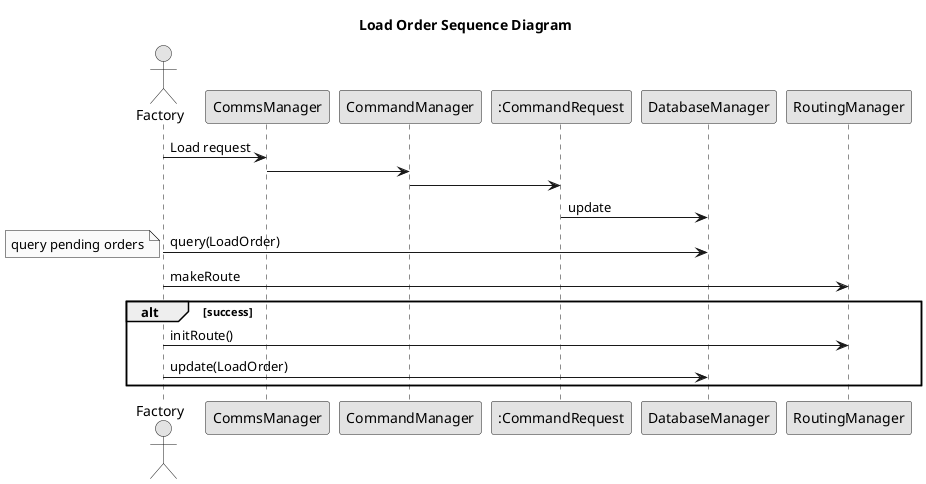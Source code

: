 @startuml

skinparam linetype ortho
skinparam Monochrome true
skinparam classAttributeIconSize 0

title Load Order Sequence Diagram

Actor Factory
Factory ->CommsManager: Load request
CommsManager->CommandManager: 

CommandManager->":CommandRequest": 

":CommandRequest"->DatabaseManager:update


Factory -> DatabaseManager : query(LoadOrder)
note left: query pending orders

Factory->RoutingManager:makeRoute 

alt success    
    Factory -> RoutingManager: initRoute()

    Factory -> DatabaseManager: update(LoadOrder)
end

@enduml